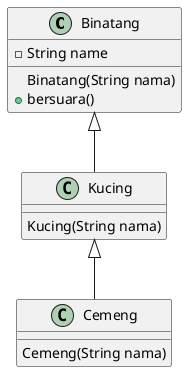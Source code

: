 @startuml
class Binatang {
    - String name
    Binatang(String nama)
    + bersuara()
}

class Kucing {
    Kucing(String nama)
}

class Cemeng {
    Cemeng(String nama)
}

Binatang <|-- Kucing
Kucing <|-- Cemeng
@enduml
